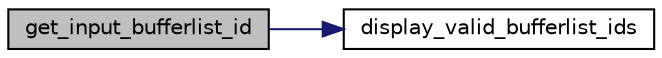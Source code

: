 digraph "get_input_bufferlist_id"
{
 // LATEX_PDF_SIZE
  edge [fontname="Helvetica",fontsize="10",labelfontname="Helvetica",labelfontsize="10"];
  node [fontname="Helvetica",fontsize="10",shape=record];
  rankdir="LR";
  Node1 [label="get_input_bufferlist_id",height=0.2,width=0.4,color="black", fillcolor="grey75", style="filled", fontcolor="black",tooltip=" "];
  Node1 -> Node2 [color="midnightblue",fontsize="10",style="solid"];
  Node2 [label="display_valid_bufferlist_ids",height=0.2,width=0.4,color="black", fillcolor="white", style="filled",URL="$qcarcam__test__menu_8cpp.html#af5d57f6ea55f3ee312e0608f655e47c9",tooltip=" "];
}
